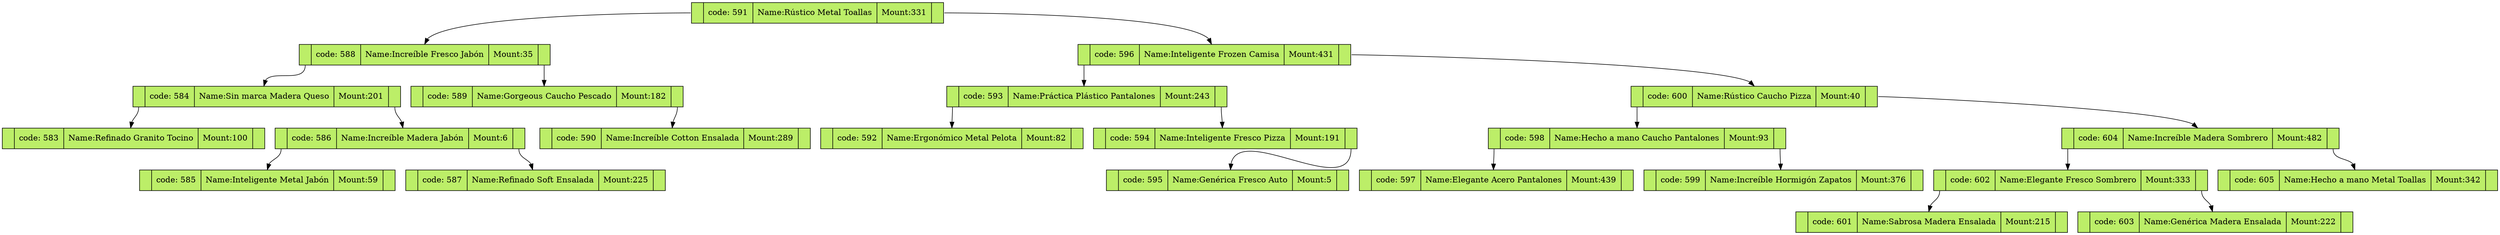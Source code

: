 digraph G{
node[shape="record"];
node0xc000253970[label="<f0> | <f1> code: 591|<f2> Name:Rústico Metal Toallas |<f3> Mount:331  | <f4>" style = filled, fillcolor = darkolivegreen2];
node0xc000253ad0[label="<f0>|<f1> code: 588|<f2> Name:Increíble Fresco Jabón |<f3> Mount:35  | <f4>" style = filled, fillcolor = darkolivegreen2];
node0xc000253970:f0 -> node0xc000253ad0:f2 
node0xc000253c30[label="<f0>|<f1> code: 584|<f2> Name:Sin marca Madera Queso |<f3> Mount:201  | <f4>" style = filled, fillcolor = darkolivegreen2];
node0xc000253ad0:f0 -> node0xc000253c30:f2 
node0xc000253e40[label="<f0>|<f1> code: 583|<f2> Name:Refinado Granito Tocino |<f3> Mount:100  | <f4>" style = filled, fillcolor = darkolivegreen2];
node0xc000253c30:f0 -> node0xc000253e40:f2 
node0xc000254000[label="<f0>|<f1> code: 586|<f2> Name:Increíble Madera Jabón |<f3> Mount:6  | <f4>" style = filled, fillcolor = darkolivegreen2];
node0xc000253c30:f4 -> node0xc000254000:f2 
node0xc000254370[label="<f0>|<f1> code: 585|<f2> Name:Inteligente Metal Jabón |<f3> Mount:59  | <f4>" style = filled, fillcolor = darkolivegreen2];
node0xc000254000:f0 -> node0xc000254370:f2 
node0xc0002540b0[label="<f0>|<f1> code: 587|<f2> Name:Refinado Soft Ensalada |<f3> Mount:225  | <f4>" style = filled, fillcolor = darkolivegreen2];
node0xc000254000:f4 -> node0xc0002540b0:f2 
node0xc000253ef0[label="<f0>|<f1> code: 589|<f2> Name:Gorgeous Caucho Pescado |<f3> Mount:182  | <f4>" style = filled, fillcolor = darkolivegreen2];
node0xc000253ad0:f4 -> node0xc000253ef0:f2 
node0xc000254210[label="<f0>|<f1> code: 590|<f2> Name:Increíble Cotton Ensalada |<f3> Mount:289  | <f4>" style = filled, fillcolor = darkolivegreen2];
node0xc000253ef0:f4 -> node0xc000254210:f2 
node0xc0002536b0[label="<f0>|<f1> code: 596|<f2> Name:Inteligente Frozen Camisa |<f3> Mount:431  | <f4>" style = filled, fillcolor = darkolivegreen2];
node0xc000253970:f4 -> node0xc0002536b0:f2 
node0xc0002538c0[label="<f0>|<f1> code: 593|<f2> Name:Práctica Plástico Pantalones |<f3> Mount:243  | <f4>" style = filled, fillcolor = darkolivegreen2];
node0xc0002536b0:f0 -> node0xc0002538c0:f2 
node0xc000254160[label="<f0>|<f1> code: 592|<f2> Name:Ergonómico Metal Pelota |<f3> Mount:82  | <f4>" style = filled, fillcolor = darkolivegreen2];
node0xc0002538c0:f0 -> node0xc000254160:f2 
node0xc000253a20[label="<f0>|<f1> code: 594|<f2> Name:Inteligente Fresco Pizza |<f3> Mount:191  | <f4>" style = filled, fillcolor = darkolivegreen2];
node0xc0002538c0:f4 -> node0xc000253a20:f2 
node0xc000254420[label="<f0>|<f1> code: 595|<f2> Name:Genérica Fresco Auto |<f3> Mount:5  | <f4>" style = filled, fillcolor = darkolivegreen2];
node0xc000253a20:f4 -> node0xc000254420:f2 
node0xc000253760[label="<f0>|<f1> code: 600|<f2> Name:Rústico Caucho Pizza |<f3> Mount:40  | <f4>" style = filled, fillcolor = darkolivegreen2];
node0xc0002536b0:f4 -> node0xc000253760:f2 
node0xc000254630[label="<f0>|<f1> code: 598|<f2> Name:Hecho a mano Caucho Pantalones |<f3> Mount:93  | <f4>" style = filled, fillcolor = darkolivegreen2];
node0xc000253760:f0 -> node0xc000254630:f2 
node0xc000253ce0[label="<f0>|<f1> code: 597|<f2> Name:Elegante Acero Pantalones |<f3> Mount:439  | <f4>" style = filled, fillcolor = darkolivegreen2];
node0xc000254630:f0 -> node0xc000253ce0:f2 
node0xc000253b80[label="<f0>|<f1> code: 599|<f2> Name:Increíble Hormigón Zapatos |<f3> Mount:376  | <f4>" style = filled, fillcolor = darkolivegreen2];
node0xc000254630:f4 -> node0xc000253b80:f2 
node0xc0002542c0[label="<f0>|<f1> code: 604|<f2> Name:Increíble Madera Sombrero |<f3> Mount:482  | <f4>" style = filled, fillcolor = darkolivegreen2];
node0xc000253760:f4 -> node0xc0002542c0:f2 
node0xc000254580[label="<f0>|<f1> code: 602|<f2> Name:Elegante Fresco Sombrero |<f3> Mount:333  | <f4>" style = filled, fillcolor = darkolivegreen2];
node0xc0002542c0:f0 -> node0xc000254580:f2 
node0xc0002544d0[label="<f0>|<f1> code: 601|<f2> Name:Sabrosa Madera Ensalada |<f3> Mount:215  | <f4>" style = filled, fillcolor = darkolivegreen2];
node0xc000254580:f0 -> node0xc0002544d0:f2 
node0xc000253810[label="<f0>|<f1> code: 603|<f2> Name:Genérica Madera Ensalada |<f3> Mount:222  | <f4>" style = filled, fillcolor = darkolivegreen2];
node0xc000254580:f4 -> node0xc000253810:f2 
node0xc000253d90[label="<f0>|<f1> code: 605|<f2> Name:Hecho a mano Metal Toallas |<f3> Mount:342  | <f4>" style = filled, fillcolor = darkolivegreen2];
node0xc0002542c0:f4 -> node0xc000253d90:f2 
} 
